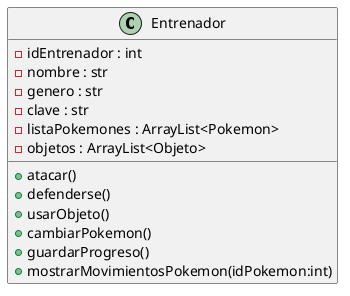 @startuml diagrama de clases

left to right direction

    class Entrenador {
        - idEntrenador : int
        - nombre : str
        - genero : str
        - clave : str
        - {field} listaPokemones : ArrayList<Pokemon>
        - {field} objetos : ArrayList<Objeto>

        + atacar()
        + defenderse()
        + usarObjeto()
        + cambiarPokemon()
        + guardarProgreso()
        + mostrarMovimientosPokemon(idPokemon:int)

    }

    newpage

    class Organizador {
        - idOrganizador : int

        + inscribirJugadorTorneo(jugador:Entrenador, idTorneo: int)
        + crearTorneo(recompensa : Recompensa)
        + asignarCodigoRecompensa(idTorneo:int)
        + mostrarReporteBatalla(idTorneo:int, idBatalla:int)
        + mostrarCreditos()
    }

    newpage

    class Pokemon {
        - idPokemon : int
        - nombre : str
        - estadisticas : Estadística
        - elementoPokemon : Elemento
        - {field} movimientos : ArrayList<Movimiento>
        

        + mostrarListaMovimientos()
    }

    newpage

    class Estadistica {
        - vida : int 
        - ataqueFisico : int
        - defensaFisica : int
        - ataqueEspecial : int 
        - defensaEspecial : int
        - velocidad : int 

        + mostrarEstadisticas()
  }

    newpage

    class Movimiento {
        - idMovimiento : int
        - descripcion : str
        - categoriaMovimiento: str
        - elemento : Elemento
        - cantidadPP : int

        + calcularCostoMovimiento()
        + mostrarMovimiento()
    }

    newpage

    class Elemento{
       - idElemento : int
       - nombreElemento : str
    }

    newpage

    class Objeto{
        - idObjeto : int
        - nombreObjeto  : str
        - tipoObjeto : str

    }

    newpage

    class Batalla {
        - idBatalla : int
        - entrenador1 : Entrenador
        - entrenador2 : Entrenador

        + generarReporteBatalla()
        + registrarMovimiento(jugadorTurno:Entrenador, jugadorOponente :Entrenador)
        - calcularGolpeCrítico()
        - calcularCambioEstadoPokemon()
        + determinarGanador()
        + generarMazoPokemones()


        
    }

    newpage

    class NodoTorneo {
      - idNodoTorneo : int
      - nodoTorneoIzq: NodoTorneo
      - nodoTorneoDer: NodoTorneo
      - batalla : Batalla
    }

    newpage

    class Torneo {
        - recompensa :  Recompensa
        - nodoTorneo : NodoTorneo

        + gestionarRondasTorneo()
        + iniciarTorneo()
        + devolverGanadorTorneo()
        
    }

    note right of Torneo::gestionarRondasTorneo
        método que vaya posicionando el ganador 
        de cada nodo en el nodo anterior 
        (siguiendo secuencia de árbol)
    end note

    newpage

    class Recompensa {
        - idRecompensa : int
        - tipoRecompensa : str

    }


@enduml   
    

    

    
